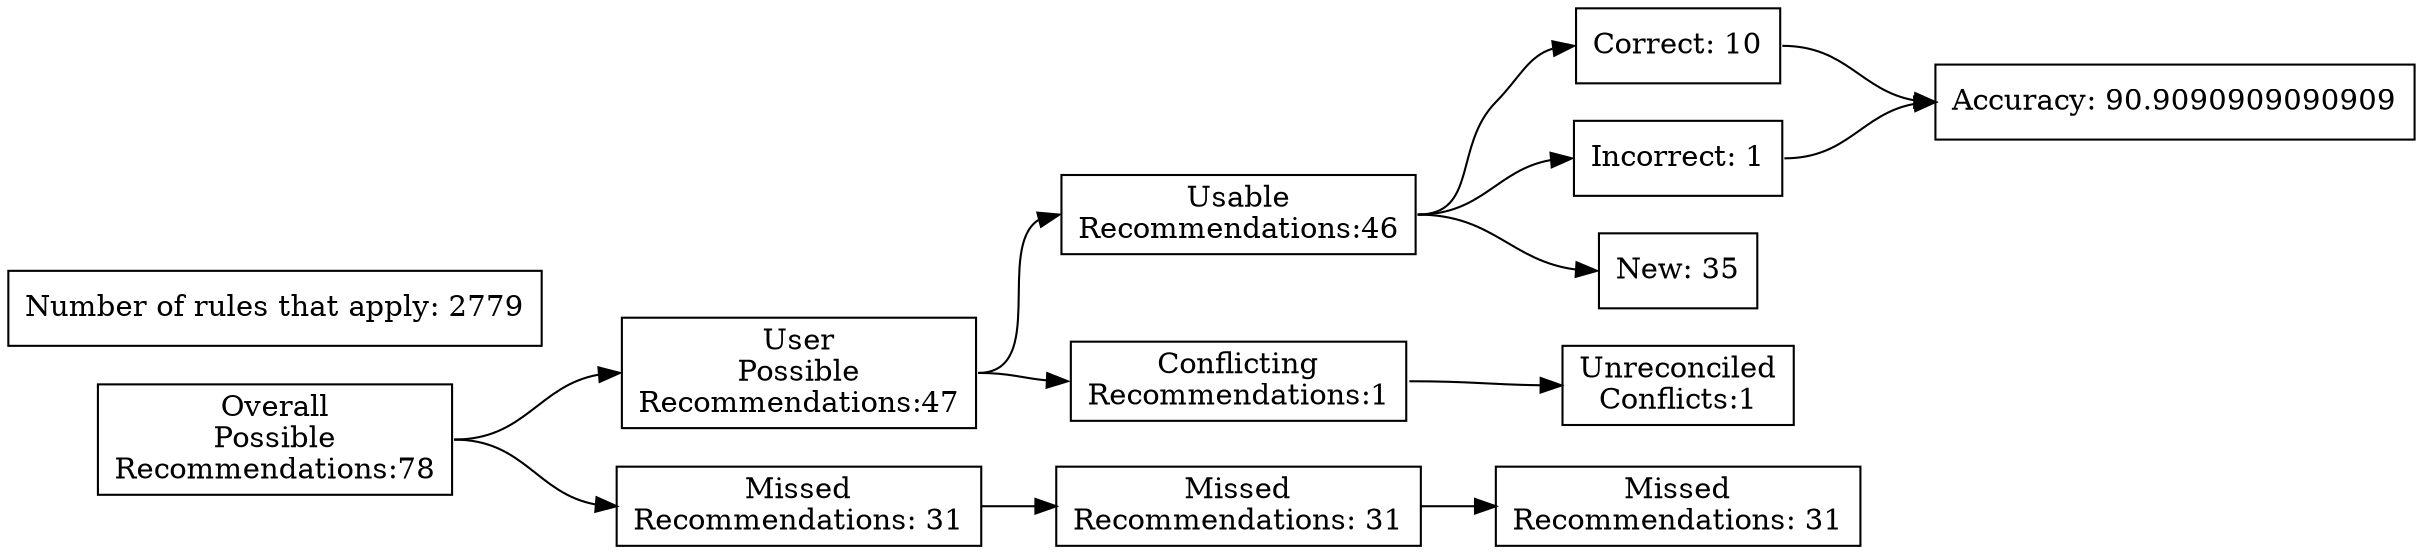 digraph {
	graph [rankdir=LR]
	node [pos=r shape=box]
	edge [headport=w tailport=e]
		A [label="Overall
Possible
Recommendations:78"]
		B [label="User
Possible
Recommendations:47"]
		C [label="Missed
Recommendations: 31"]
		D [label="Usable
Recommendations:46"]
		E [label="Conflicting
Recommendations:1"]
		J [label="Missed
Recommendations: 31"]
		M [label="Unreconciled
Conflicts:1"]
		F [label="Correct: 10"]
		G [label="Incorrect: 1"]
		H [label="New: 35"]
		K [label="Missed
Recommendations: 31"]
		I [label="Accuracy: 90.9090909090909"]
		l [label="Number of rules that apply: 2779"]
			A -> B
			A -> C
			B -> D
			B -> E
			D -> F
			D -> G
			D -> H
			F -> I
			G -> I
			C -> J
			J -> K
			E -> M
}